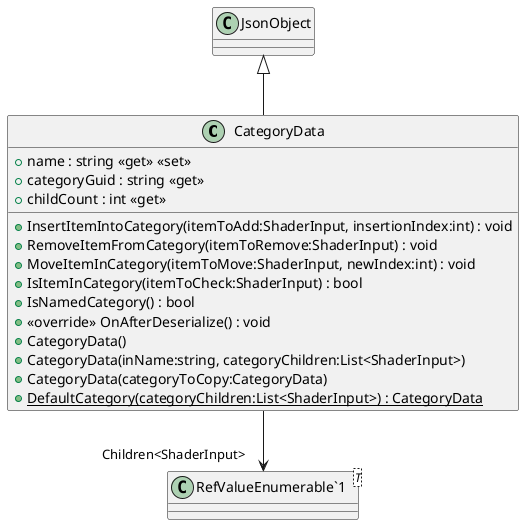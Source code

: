 @startuml
class CategoryData {
    + name : string <<get>> <<set>>
    + categoryGuid : string <<get>>
    + childCount : int <<get>>
    + InsertItemIntoCategory(itemToAdd:ShaderInput, insertionIndex:int) : void
    + RemoveItemFromCategory(itemToRemove:ShaderInput) : void
    + MoveItemInCategory(itemToMove:ShaderInput, newIndex:int) : void
    + IsItemInCategory(itemToCheck:ShaderInput) : bool
    + IsNamedCategory() : bool
    + <<override>> OnAfterDeserialize() : void
    + CategoryData()
    + CategoryData(inName:string, categoryChildren:List<ShaderInput>)
    + CategoryData(categoryToCopy:CategoryData)
    + {static} DefaultCategory(categoryChildren:List<ShaderInput>) : CategoryData
}
class "RefValueEnumerable`1"<T> {
}
JsonObject <|-- CategoryData
CategoryData --> "Children<ShaderInput>" "RefValueEnumerable`1"
@enduml
